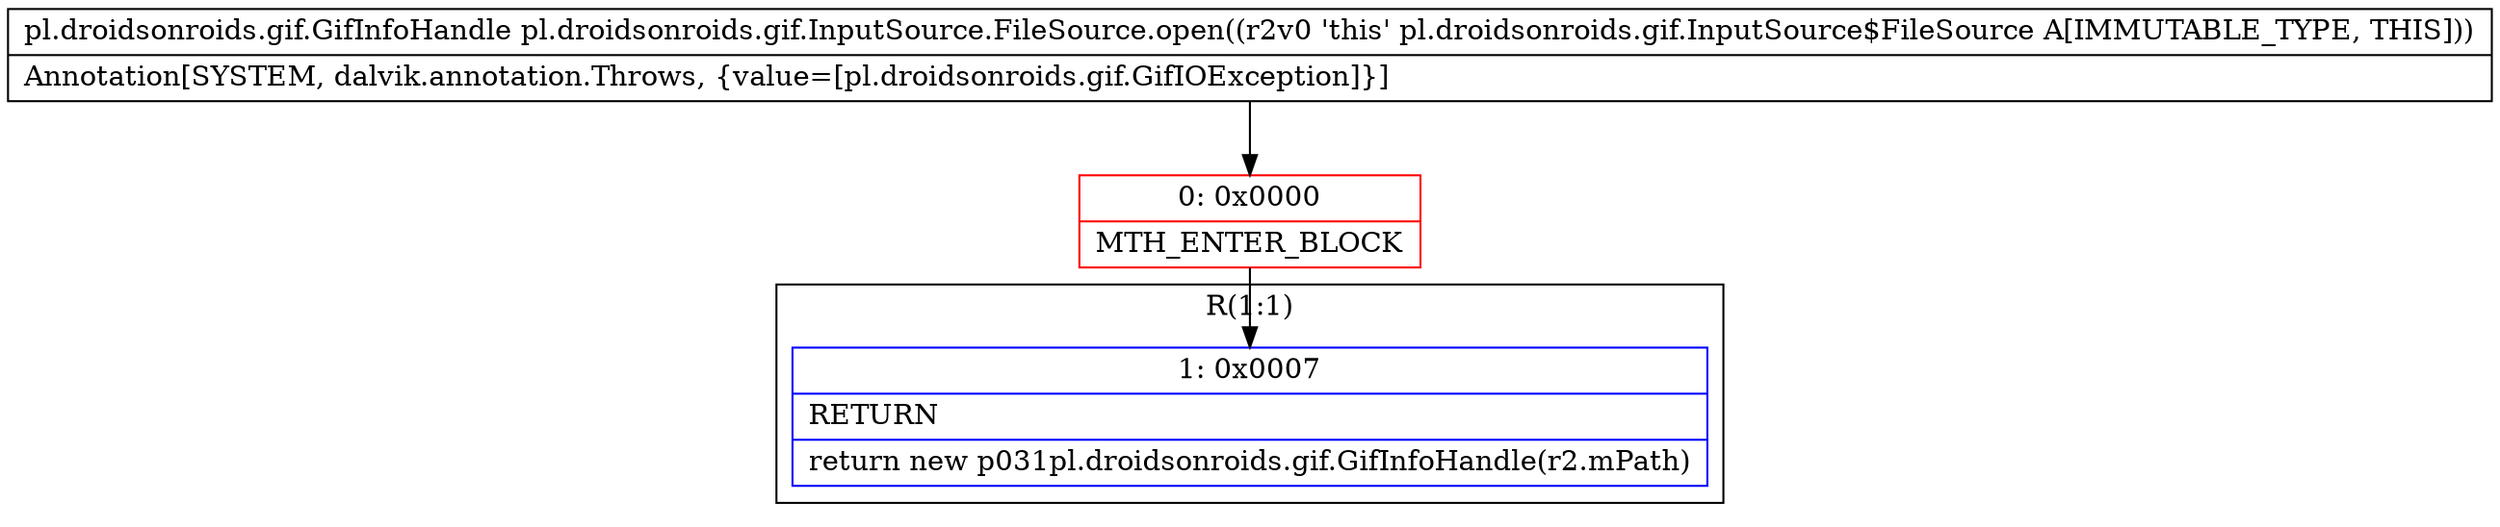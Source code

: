 digraph "CFG forpl.droidsonroids.gif.InputSource.FileSource.open()Lpl\/droidsonroids\/gif\/GifInfoHandle;" {
subgraph cluster_Region_690858854 {
label = "R(1:1)";
node [shape=record,color=blue];
Node_1 [shape=record,label="{1\:\ 0x0007|RETURN\l|return new p031pl.droidsonroids.gif.GifInfoHandle(r2.mPath)\l}"];
}
Node_0 [shape=record,color=red,label="{0\:\ 0x0000|MTH_ENTER_BLOCK\l}"];
MethodNode[shape=record,label="{pl.droidsonroids.gif.GifInfoHandle pl.droidsonroids.gif.InputSource.FileSource.open((r2v0 'this' pl.droidsonroids.gif.InputSource$FileSource A[IMMUTABLE_TYPE, THIS]))  | Annotation[SYSTEM, dalvik.annotation.Throws, \{value=[pl.droidsonroids.gif.GifIOException]\}]\l}"];
MethodNode -> Node_0;
Node_0 -> Node_1;
}


